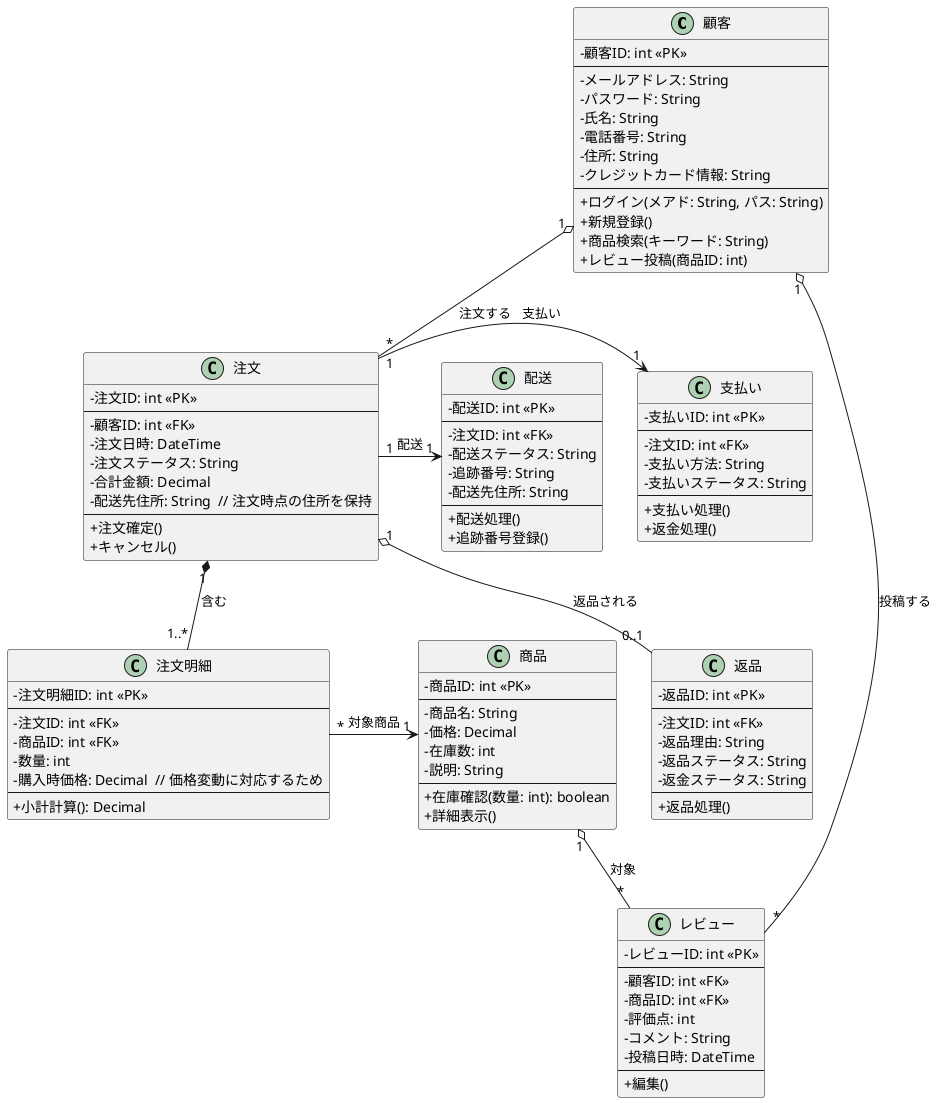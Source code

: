 @startuml Bag_systemドメインモデル図
skinparam handwritten false
skinparam classAttributeIconSize 0

class 顧客 {
    - 顧客ID: int <<PK>>
    --
    - メールアドレス: String
    - パスワード: String
    - 氏名: String
    - 電話番号: String
    - 住所: String
    - クレジットカード情報: String
    --
    + ログイン(メアド: String, パス: String)
    + 新規登録()
    + 商品検索(キーワード: String)
    + レビュー投稿(商品ID: int)
}

class 商品 {
    - 商品ID: int <<PK>>
    --
    - 商品名: String
    - 価格: Decimal
    - 在庫数: int
    - 説明: String
    --
    + 在庫確認(数量: int): boolean
    + 詳細表示()
}

class 注文 {
    - 注文ID: int <<PK>>
    --
    - 顧客ID: int <<FK>>
    - 注文日時: DateTime
    - 注文ステータス: String
    - 合計金額: Decimal
    - 配送先住所: String  // 注文時点の住所を保持
    --
    + 注文確定()
    + キャンセル()
}

class 注文明細 {
    - 注文明細ID: int <<PK>>
    --
    - 注文ID: int <<FK>>
    - 商品ID: int <<FK>>
    - 数量: int
    - 購入時価格: Decimal  // 価格変動に対応するため
    --
    + 小計計算(): Decimal
}

class レビュー {
    - レビューID: int <<PK>>
    --
    - 顧客ID: int <<FK>>
    - 商品ID: int <<FK>>
    - 評価点: int
    - コメント: String
    - 投稿日時: DateTime
    --
    + 編集()
}

class 支払い {
    - 支払いID: int <<PK>>
    --
    - 注文ID: int <<FK>>
    - 支払い方法: String
    - 支払いステータス: String
    --
    + 支払い処理()
    + 返金処理()
}

class 配送 {
    - 配送ID: int <<PK>>
    --
    - 注文ID: int <<FK>>
    - 配送ステータス: String
    - 追跡番号: String
    - 配送先住所: String
    --
    + 配送処理()
    + 追跡番号登録()
}

class 返品 {
    - 返品ID: int <<PK>>
    --
    - 注文ID: int <<FK>>
    - 返品理由: String
    - 返品ステータス: String
    - 返金ステータス: String
    --
    + 返品処理()
}

' ====================================================================
' 関連定義 (Associations)
' ====================================================================

' 顧客 - 注文 
顧客 "1" o-- "*" 注文 : 注文する

' 注文 - 注文明細 (注文は複数の明細を持つ)
注文 "1" *-- "1..*" 注文明細 : 含む

' ********** 修正箇所 **********
' 注文明細 -> 商品 (注文明細から商品を参照する一方向)
注文明細 "*" -> "1" 商品 : 対象商品
' ******************************

' 顧客 - レビュー
顧客 "1" o-- "*" レビュー : 投稿する

' 商品 - レビュー
商品 "1" o-- "*" レビュー : 対象

' 注文 -> 支払い
注文 "1" -> "1" 支払い : 支払い

' 注文 -> 配送
注文 "1" -> "1" 配送 : 配送

' 注文 - 返品
注文 "1" o-- "0..1" 返品 : 返品される

@enduml